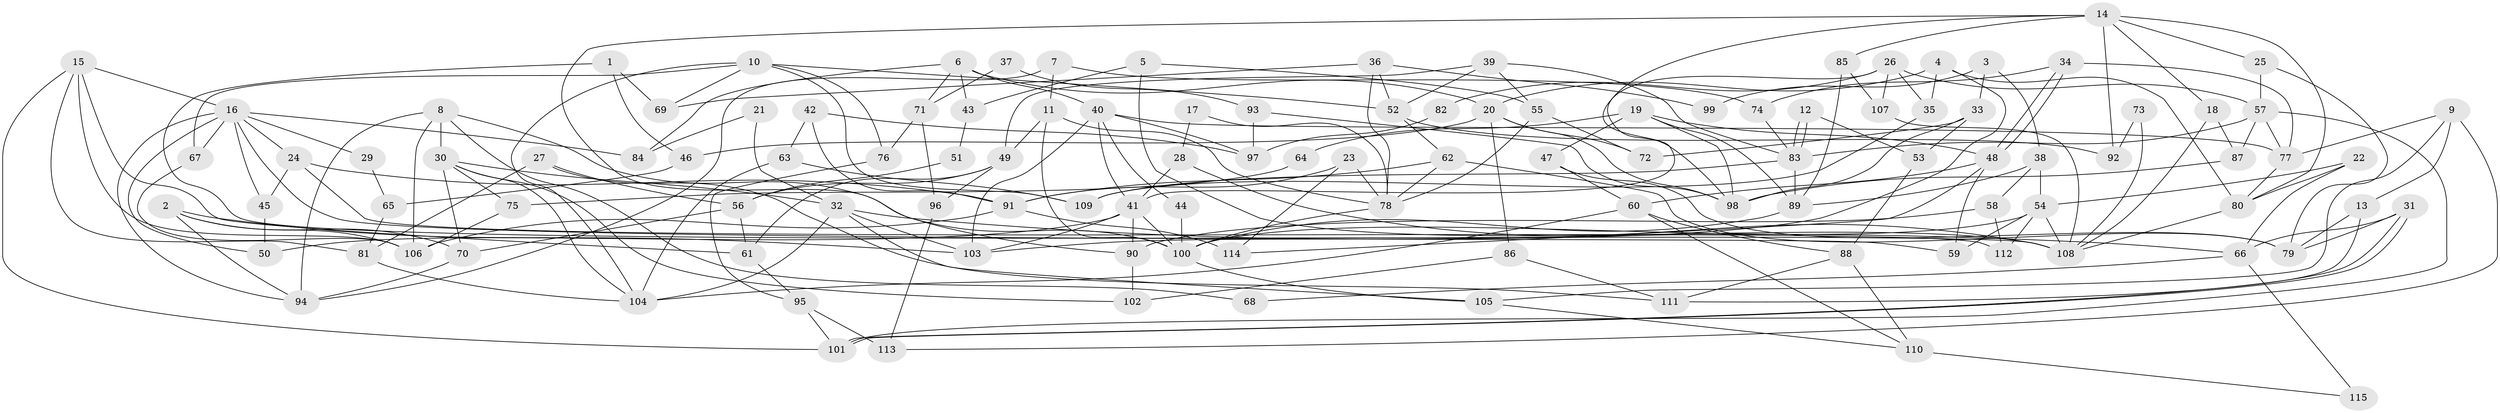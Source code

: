 // Generated by graph-tools (version 1.1) at 2025/50/03/09/25 03:50:10]
// undirected, 115 vertices, 230 edges
graph export_dot {
graph [start="1"]
  node [color=gray90,style=filled];
  1;
  2;
  3;
  4;
  5;
  6;
  7;
  8;
  9;
  10;
  11;
  12;
  13;
  14;
  15;
  16;
  17;
  18;
  19;
  20;
  21;
  22;
  23;
  24;
  25;
  26;
  27;
  28;
  29;
  30;
  31;
  32;
  33;
  34;
  35;
  36;
  37;
  38;
  39;
  40;
  41;
  42;
  43;
  44;
  45;
  46;
  47;
  48;
  49;
  50;
  51;
  52;
  53;
  54;
  55;
  56;
  57;
  58;
  59;
  60;
  61;
  62;
  63;
  64;
  65;
  66;
  67;
  68;
  69;
  70;
  71;
  72;
  73;
  74;
  75;
  76;
  77;
  78;
  79;
  80;
  81;
  82;
  83;
  84;
  85;
  86;
  87;
  88;
  89;
  90;
  91;
  92;
  93;
  94;
  95;
  96;
  97;
  98;
  99;
  100;
  101;
  102;
  103;
  104;
  105;
  106;
  107;
  108;
  109;
  110;
  111;
  112;
  113;
  114;
  115;
  1 -- 108;
  1 -- 69;
  1 -- 46;
  2 -- 94;
  2 -- 70;
  2 -- 103;
  2 -- 106;
  3 -- 38;
  3 -- 33;
  3 -- 99;
  4 -- 35;
  4 -- 103;
  4 -- 20;
  4 -- 80;
  5 -- 108;
  5 -- 55;
  5 -- 43;
  6 -- 20;
  6 -- 40;
  6 -- 43;
  6 -- 71;
  6 -- 84;
  7 -- 74;
  7 -- 94;
  7 -- 11;
  8 -- 106;
  8 -- 30;
  8 -- 68;
  8 -- 94;
  8 -- 100;
  9 -- 77;
  9 -- 113;
  9 -- 13;
  9 -- 105;
  10 -- 52;
  10 -- 104;
  10 -- 67;
  10 -- 69;
  10 -- 76;
  10 -- 109;
  11 -- 100;
  11 -- 49;
  11 -- 78;
  12 -- 83;
  12 -- 83;
  12 -- 53;
  13 -- 79;
  13 -- 111;
  14 -- 80;
  14 -- 98;
  14 -- 18;
  14 -- 25;
  14 -- 85;
  14 -- 90;
  14 -- 92;
  15 -- 16;
  15 -- 106;
  15 -- 61;
  15 -- 81;
  15 -- 101;
  16 -- 50;
  16 -- 59;
  16 -- 24;
  16 -- 29;
  16 -- 45;
  16 -- 67;
  16 -- 84;
  16 -- 94;
  17 -- 78;
  17 -- 28;
  18 -- 108;
  18 -- 87;
  19 -- 48;
  19 -- 89;
  19 -- 47;
  19 -- 64;
  19 -- 98;
  20 -- 98;
  20 -- 46;
  20 -- 72;
  20 -- 86;
  21 -- 32;
  21 -- 84;
  22 -- 66;
  22 -- 54;
  22 -- 80;
  23 -- 91;
  23 -- 114;
  23 -- 78;
  24 -- 91;
  24 -- 45;
  24 -- 112;
  25 -- 57;
  25 -- 79;
  26 -- 57;
  26 -- 41;
  26 -- 35;
  26 -- 82;
  26 -- 107;
  27 -- 111;
  27 -- 56;
  27 -- 81;
  28 -- 108;
  28 -- 41;
  29 -- 65;
  30 -- 32;
  30 -- 104;
  30 -- 70;
  30 -- 75;
  30 -- 102;
  31 -- 79;
  31 -- 101;
  31 -- 101;
  31 -- 66;
  32 -- 105;
  32 -- 103;
  32 -- 66;
  32 -- 104;
  33 -- 98;
  33 -- 72;
  33 -- 53;
  34 -- 77;
  34 -- 48;
  34 -- 48;
  34 -- 74;
  35 -- 109;
  36 -- 52;
  36 -- 78;
  36 -- 69;
  36 -- 99;
  37 -- 93;
  37 -- 71;
  38 -- 58;
  38 -- 89;
  38 -- 54;
  39 -- 49;
  39 -- 83;
  39 -- 52;
  39 -- 55;
  40 -- 77;
  40 -- 41;
  40 -- 44;
  40 -- 97;
  40 -- 103;
  41 -- 103;
  41 -- 100;
  41 -- 50;
  41 -- 90;
  42 -- 91;
  42 -- 63;
  42 -- 97;
  43 -- 51;
  44 -- 100;
  45 -- 50;
  46 -- 65;
  47 -- 60;
  47 -- 79;
  48 -- 60;
  48 -- 59;
  48 -- 114;
  49 -- 56;
  49 -- 61;
  49 -- 96;
  51 -- 56;
  52 -- 62;
  52 -- 92;
  53 -- 88;
  54 -- 100;
  54 -- 59;
  54 -- 108;
  54 -- 112;
  55 -- 78;
  55 -- 72;
  56 -- 70;
  56 -- 61;
  57 -- 83;
  57 -- 101;
  57 -- 77;
  57 -- 87;
  58 -- 90;
  58 -- 112;
  60 -- 104;
  60 -- 110;
  60 -- 88;
  61 -- 95;
  62 -- 78;
  62 -- 79;
  62 -- 91;
  63 -- 104;
  63 -- 109;
  64 -- 75;
  65 -- 81;
  66 -- 68;
  66 -- 115;
  67 -- 106;
  70 -- 94;
  71 -- 76;
  71 -- 96;
  73 -- 108;
  73 -- 92;
  74 -- 83;
  75 -- 106;
  76 -- 95;
  77 -- 80;
  78 -- 100;
  80 -- 108;
  81 -- 104;
  82 -- 97;
  83 -- 89;
  83 -- 109;
  85 -- 107;
  85 -- 89;
  86 -- 102;
  86 -- 111;
  87 -- 98;
  88 -- 111;
  88 -- 110;
  89 -- 100;
  90 -- 102;
  91 -- 106;
  91 -- 114;
  93 -- 97;
  93 -- 98;
  95 -- 101;
  95 -- 113;
  96 -- 113;
  100 -- 105;
  105 -- 110;
  107 -- 108;
  110 -- 115;
}
